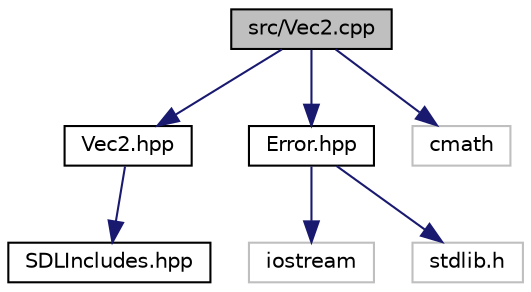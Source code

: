 digraph "src/Vec2.cpp"
{
  edge [fontname="Helvetica",fontsize="10",labelfontname="Helvetica",labelfontsize="10"];
  node [fontname="Helvetica",fontsize="10",shape=record];
  Node0 [label="src/Vec2.cpp",height=0.2,width=0.4,color="black", fillcolor="grey75", style="filled", fontcolor="black"];
  Node0 -> Node1 [color="midnightblue",fontsize="10",style="solid",fontname="Helvetica"];
  Node1 [label="Vec2.hpp",height=0.2,width=0.4,color="black", fillcolor="white", style="filled",URL="$Vec2_8hpp.html"];
  Node1 -> Node2 [color="midnightblue",fontsize="10",style="solid",fontname="Helvetica"];
  Node2 [label="SDLIncludes.hpp",height=0.2,width=0.4,color="black", fillcolor="white", style="filled",URL="$SDLIncludes_8hpp.html"];
  Node0 -> Node3 [color="midnightblue",fontsize="10",style="solid",fontname="Helvetica"];
  Node3 [label="Error.hpp",height=0.2,width=0.4,color="black", fillcolor="white", style="filled",URL="$Error_8hpp.html"];
  Node3 -> Node4 [color="midnightblue",fontsize="10",style="solid",fontname="Helvetica"];
  Node4 [label="iostream",height=0.2,width=0.4,color="grey75", fillcolor="white", style="filled"];
  Node3 -> Node5 [color="midnightblue",fontsize="10",style="solid",fontname="Helvetica"];
  Node5 [label="stdlib.h",height=0.2,width=0.4,color="grey75", fillcolor="white", style="filled"];
  Node0 -> Node6 [color="midnightblue",fontsize="10",style="solid",fontname="Helvetica"];
  Node6 [label="cmath",height=0.2,width=0.4,color="grey75", fillcolor="white", style="filled"];
}
